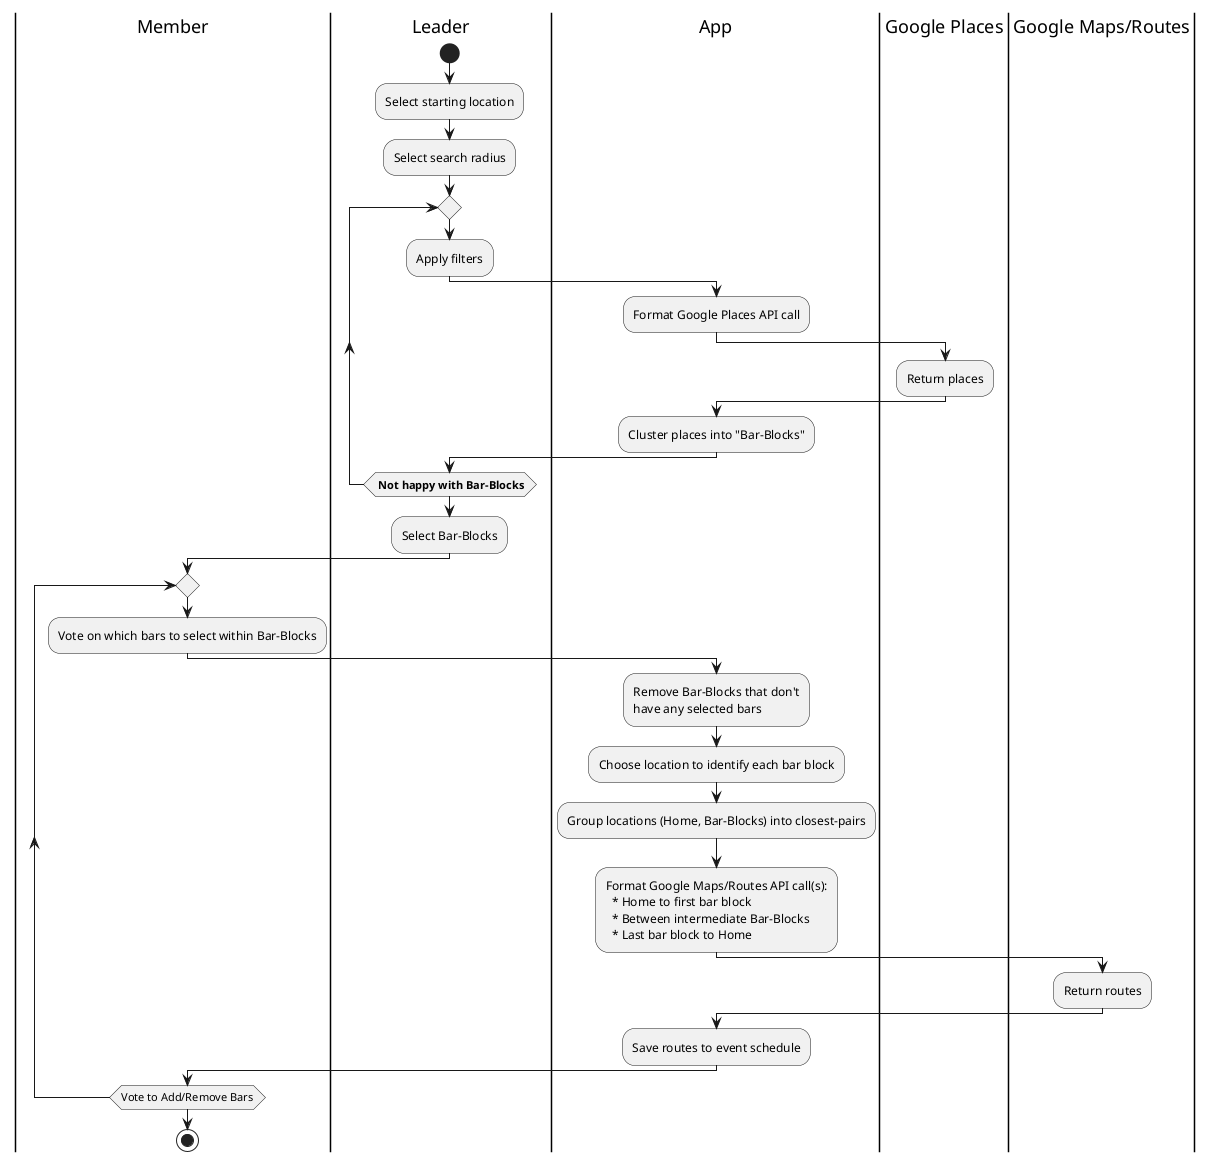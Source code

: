@startuml

|Member|
|Member|

|Leader|
start
:Select starting location;
:Select search radius;
repeat
:Apply filters;
|Leader|

|App|
:Format Google Places API call;
|App|

|Google Places|
:Return places;
|Google Places|

|App|
:Cluster places into "Bar-Blocks";
|App|

|Leader|
repeat while (<b> Not happy with Bar-Blocks)
:Select Bar-Blocks;
|Leader|

|Member|
repeat
:Vote on which bars to select within Bar-Blocks;
|Member|

|App|
:Remove Bar-Blocks that don't
have any selected bars;
:Choose location to identify each bar block;
:Group locations (Home, Bar-Blocks) into closest-pairs;
:Format Google Maps/Routes API call(s):
  * Home to first bar block
  * Between intermediate Bar-Blocks
  * Last bar block to Home;
|App|

|Google Maps/Routes|
:Return routes;
|Google Maps/Routes|

|App|
:Save routes to event schedule;
|App|

|Member|
repeatwhile (Vote to Add/Remove Bars)
|Member|

stop
@enduml